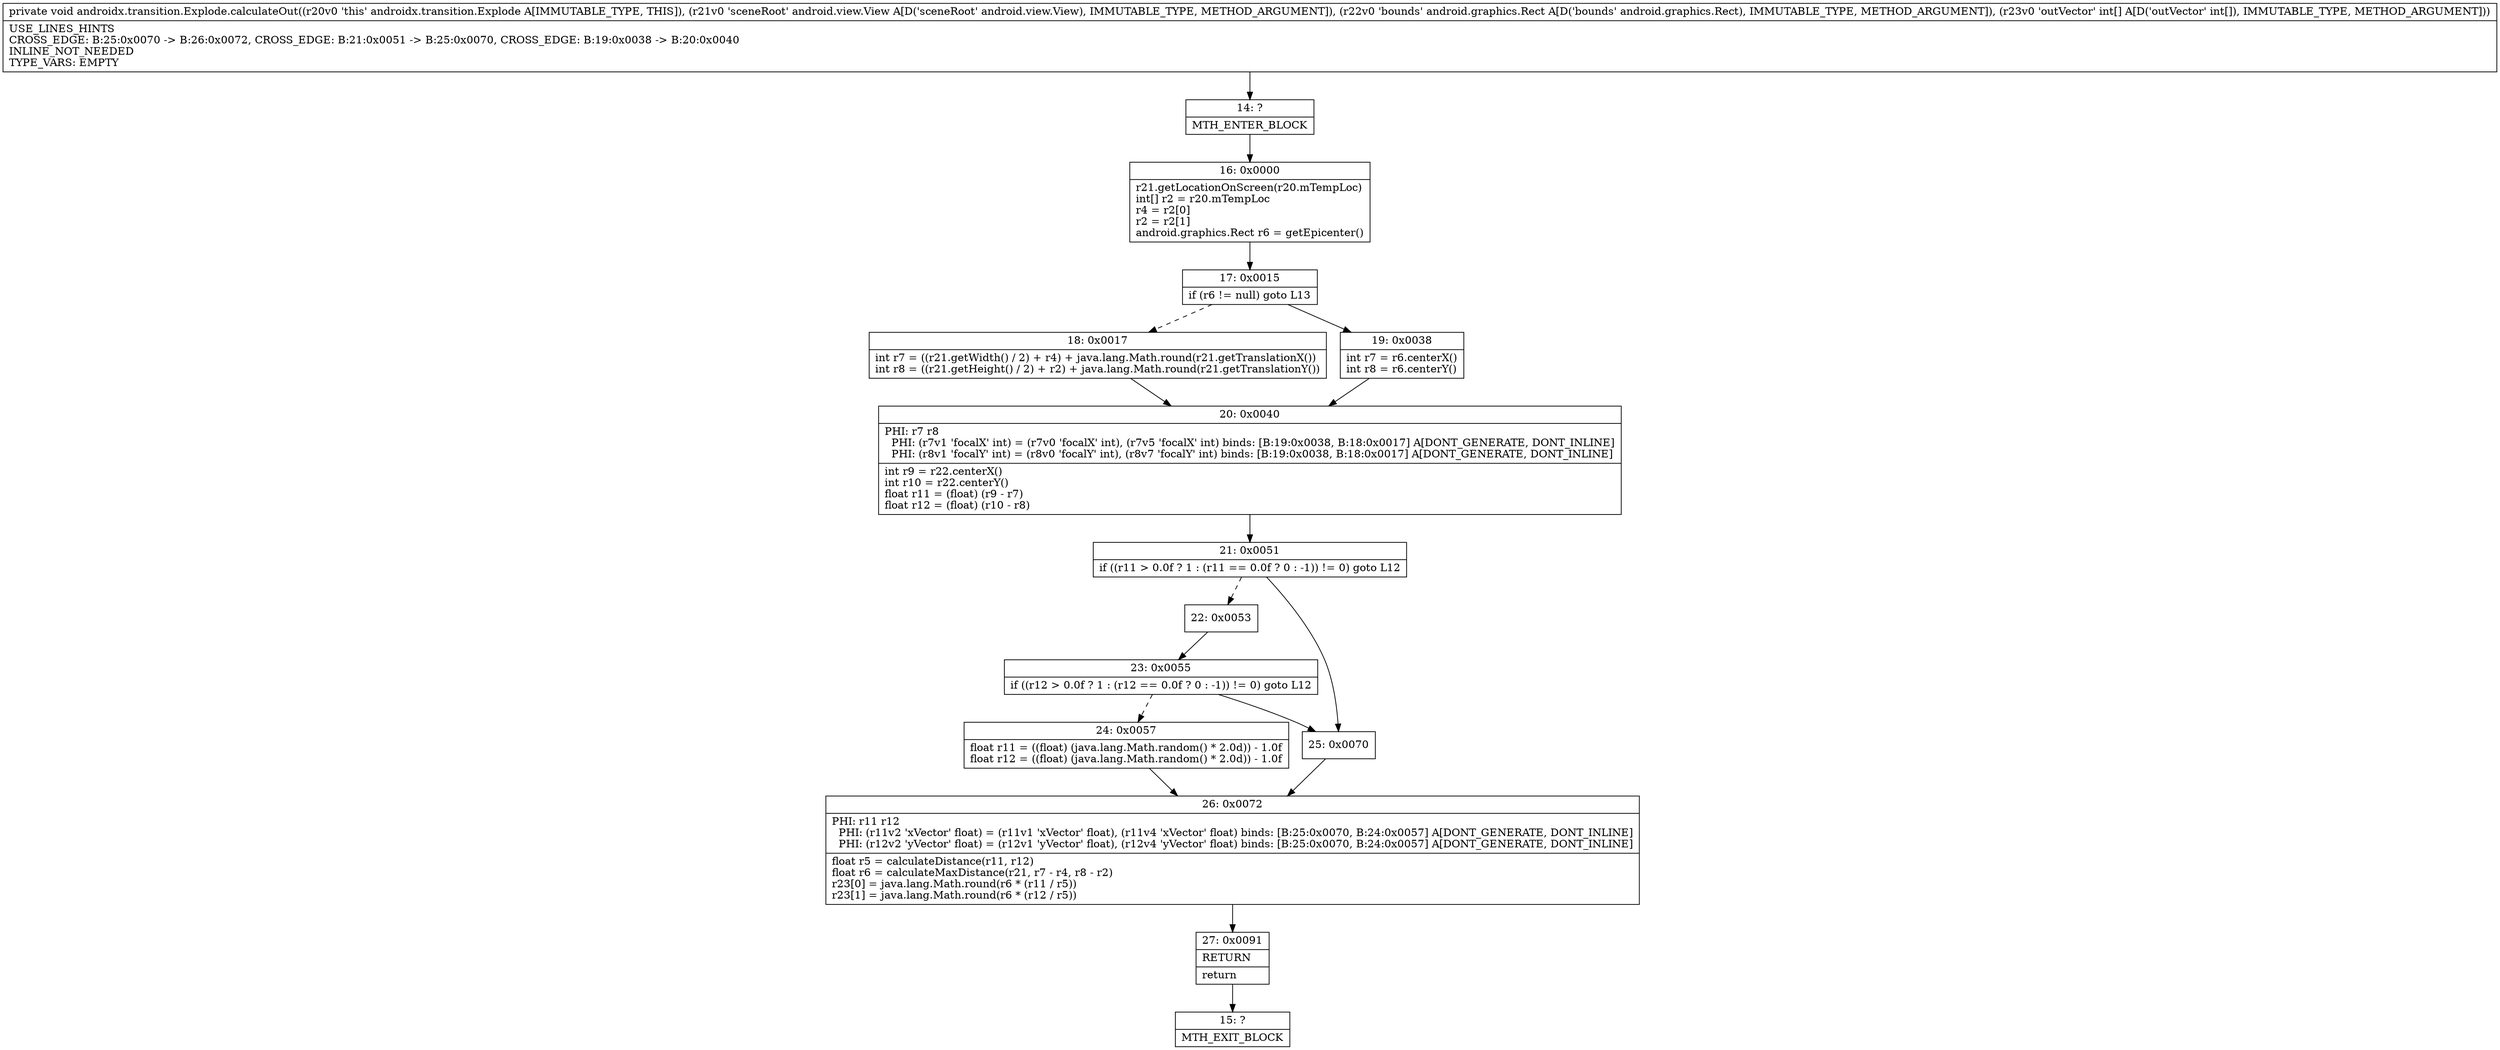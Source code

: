 digraph "CFG forandroidx.transition.Explode.calculateOut(Landroid\/view\/View;Landroid\/graphics\/Rect;[I)V" {
Node_14 [shape=record,label="{14\:\ ?|MTH_ENTER_BLOCK\l}"];
Node_16 [shape=record,label="{16\:\ 0x0000|r21.getLocationOnScreen(r20.mTempLoc)\lint[] r2 = r20.mTempLoc\lr4 = r2[0]\lr2 = r2[1]\landroid.graphics.Rect r6 = getEpicenter()\l}"];
Node_17 [shape=record,label="{17\:\ 0x0015|if (r6 != null) goto L13\l}"];
Node_18 [shape=record,label="{18\:\ 0x0017|int r7 = ((r21.getWidth() \/ 2) + r4) + java.lang.Math.round(r21.getTranslationX())\lint r8 = ((r21.getHeight() \/ 2) + r2) + java.lang.Math.round(r21.getTranslationY())\l}"];
Node_20 [shape=record,label="{20\:\ 0x0040|PHI: r7 r8 \l  PHI: (r7v1 'focalX' int) = (r7v0 'focalX' int), (r7v5 'focalX' int) binds: [B:19:0x0038, B:18:0x0017] A[DONT_GENERATE, DONT_INLINE]\l  PHI: (r8v1 'focalY' int) = (r8v0 'focalY' int), (r8v7 'focalY' int) binds: [B:19:0x0038, B:18:0x0017] A[DONT_GENERATE, DONT_INLINE]\l|int r9 = r22.centerX()\lint r10 = r22.centerY()\lfloat r11 = (float) (r9 \- r7)\lfloat r12 = (float) (r10 \- r8)\l}"];
Node_21 [shape=record,label="{21\:\ 0x0051|if ((r11 \> 0.0f ? 1 : (r11 == 0.0f ? 0 : \-1)) != 0) goto L12\l}"];
Node_22 [shape=record,label="{22\:\ 0x0053}"];
Node_23 [shape=record,label="{23\:\ 0x0055|if ((r12 \> 0.0f ? 1 : (r12 == 0.0f ? 0 : \-1)) != 0) goto L12\l}"];
Node_24 [shape=record,label="{24\:\ 0x0057|float r11 = ((float) (java.lang.Math.random() * 2.0d)) \- 1.0f\lfloat r12 = ((float) (java.lang.Math.random() * 2.0d)) \- 1.0f\l}"];
Node_26 [shape=record,label="{26\:\ 0x0072|PHI: r11 r12 \l  PHI: (r11v2 'xVector' float) = (r11v1 'xVector' float), (r11v4 'xVector' float) binds: [B:25:0x0070, B:24:0x0057] A[DONT_GENERATE, DONT_INLINE]\l  PHI: (r12v2 'yVector' float) = (r12v1 'yVector' float), (r12v4 'yVector' float) binds: [B:25:0x0070, B:24:0x0057] A[DONT_GENERATE, DONT_INLINE]\l|float r5 = calculateDistance(r11, r12)\lfloat r6 = calculateMaxDistance(r21, r7 \- r4, r8 \- r2)\lr23[0] = java.lang.Math.round(r6 * (r11 \/ r5))\lr23[1] = java.lang.Math.round(r6 * (r12 \/ r5))\l}"];
Node_27 [shape=record,label="{27\:\ 0x0091|RETURN\l|return\l}"];
Node_15 [shape=record,label="{15\:\ ?|MTH_EXIT_BLOCK\l}"];
Node_25 [shape=record,label="{25\:\ 0x0070}"];
Node_19 [shape=record,label="{19\:\ 0x0038|int r7 = r6.centerX()\lint r8 = r6.centerY()\l}"];
MethodNode[shape=record,label="{private void androidx.transition.Explode.calculateOut((r20v0 'this' androidx.transition.Explode A[IMMUTABLE_TYPE, THIS]), (r21v0 'sceneRoot' android.view.View A[D('sceneRoot' android.view.View), IMMUTABLE_TYPE, METHOD_ARGUMENT]), (r22v0 'bounds' android.graphics.Rect A[D('bounds' android.graphics.Rect), IMMUTABLE_TYPE, METHOD_ARGUMENT]), (r23v0 'outVector' int[] A[D('outVector' int[]), IMMUTABLE_TYPE, METHOD_ARGUMENT]))  | USE_LINES_HINTS\lCROSS_EDGE: B:25:0x0070 \-\> B:26:0x0072, CROSS_EDGE: B:21:0x0051 \-\> B:25:0x0070, CROSS_EDGE: B:19:0x0038 \-\> B:20:0x0040\lINLINE_NOT_NEEDED\lTYPE_VARS: EMPTY\l}"];
MethodNode -> Node_14;Node_14 -> Node_16;
Node_16 -> Node_17;
Node_17 -> Node_18[style=dashed];
Node_17 -> Node_19;
Node_18 -> Node_20;
Node_20 -> Node_21;
Node_21 -> Node_22[style=dashed];
Node_21 -> Node_25;
Node_22 -> Node_23;
Node_23 -> Node_24[style=dashed];
Node_23 -> Node_25;
Node_24 -> Node_26;
Node_26 -> Node_27;
Node_27 -> Node_15;
Node_25 -> Node_26;
Node_19 -> Node_20;
}

